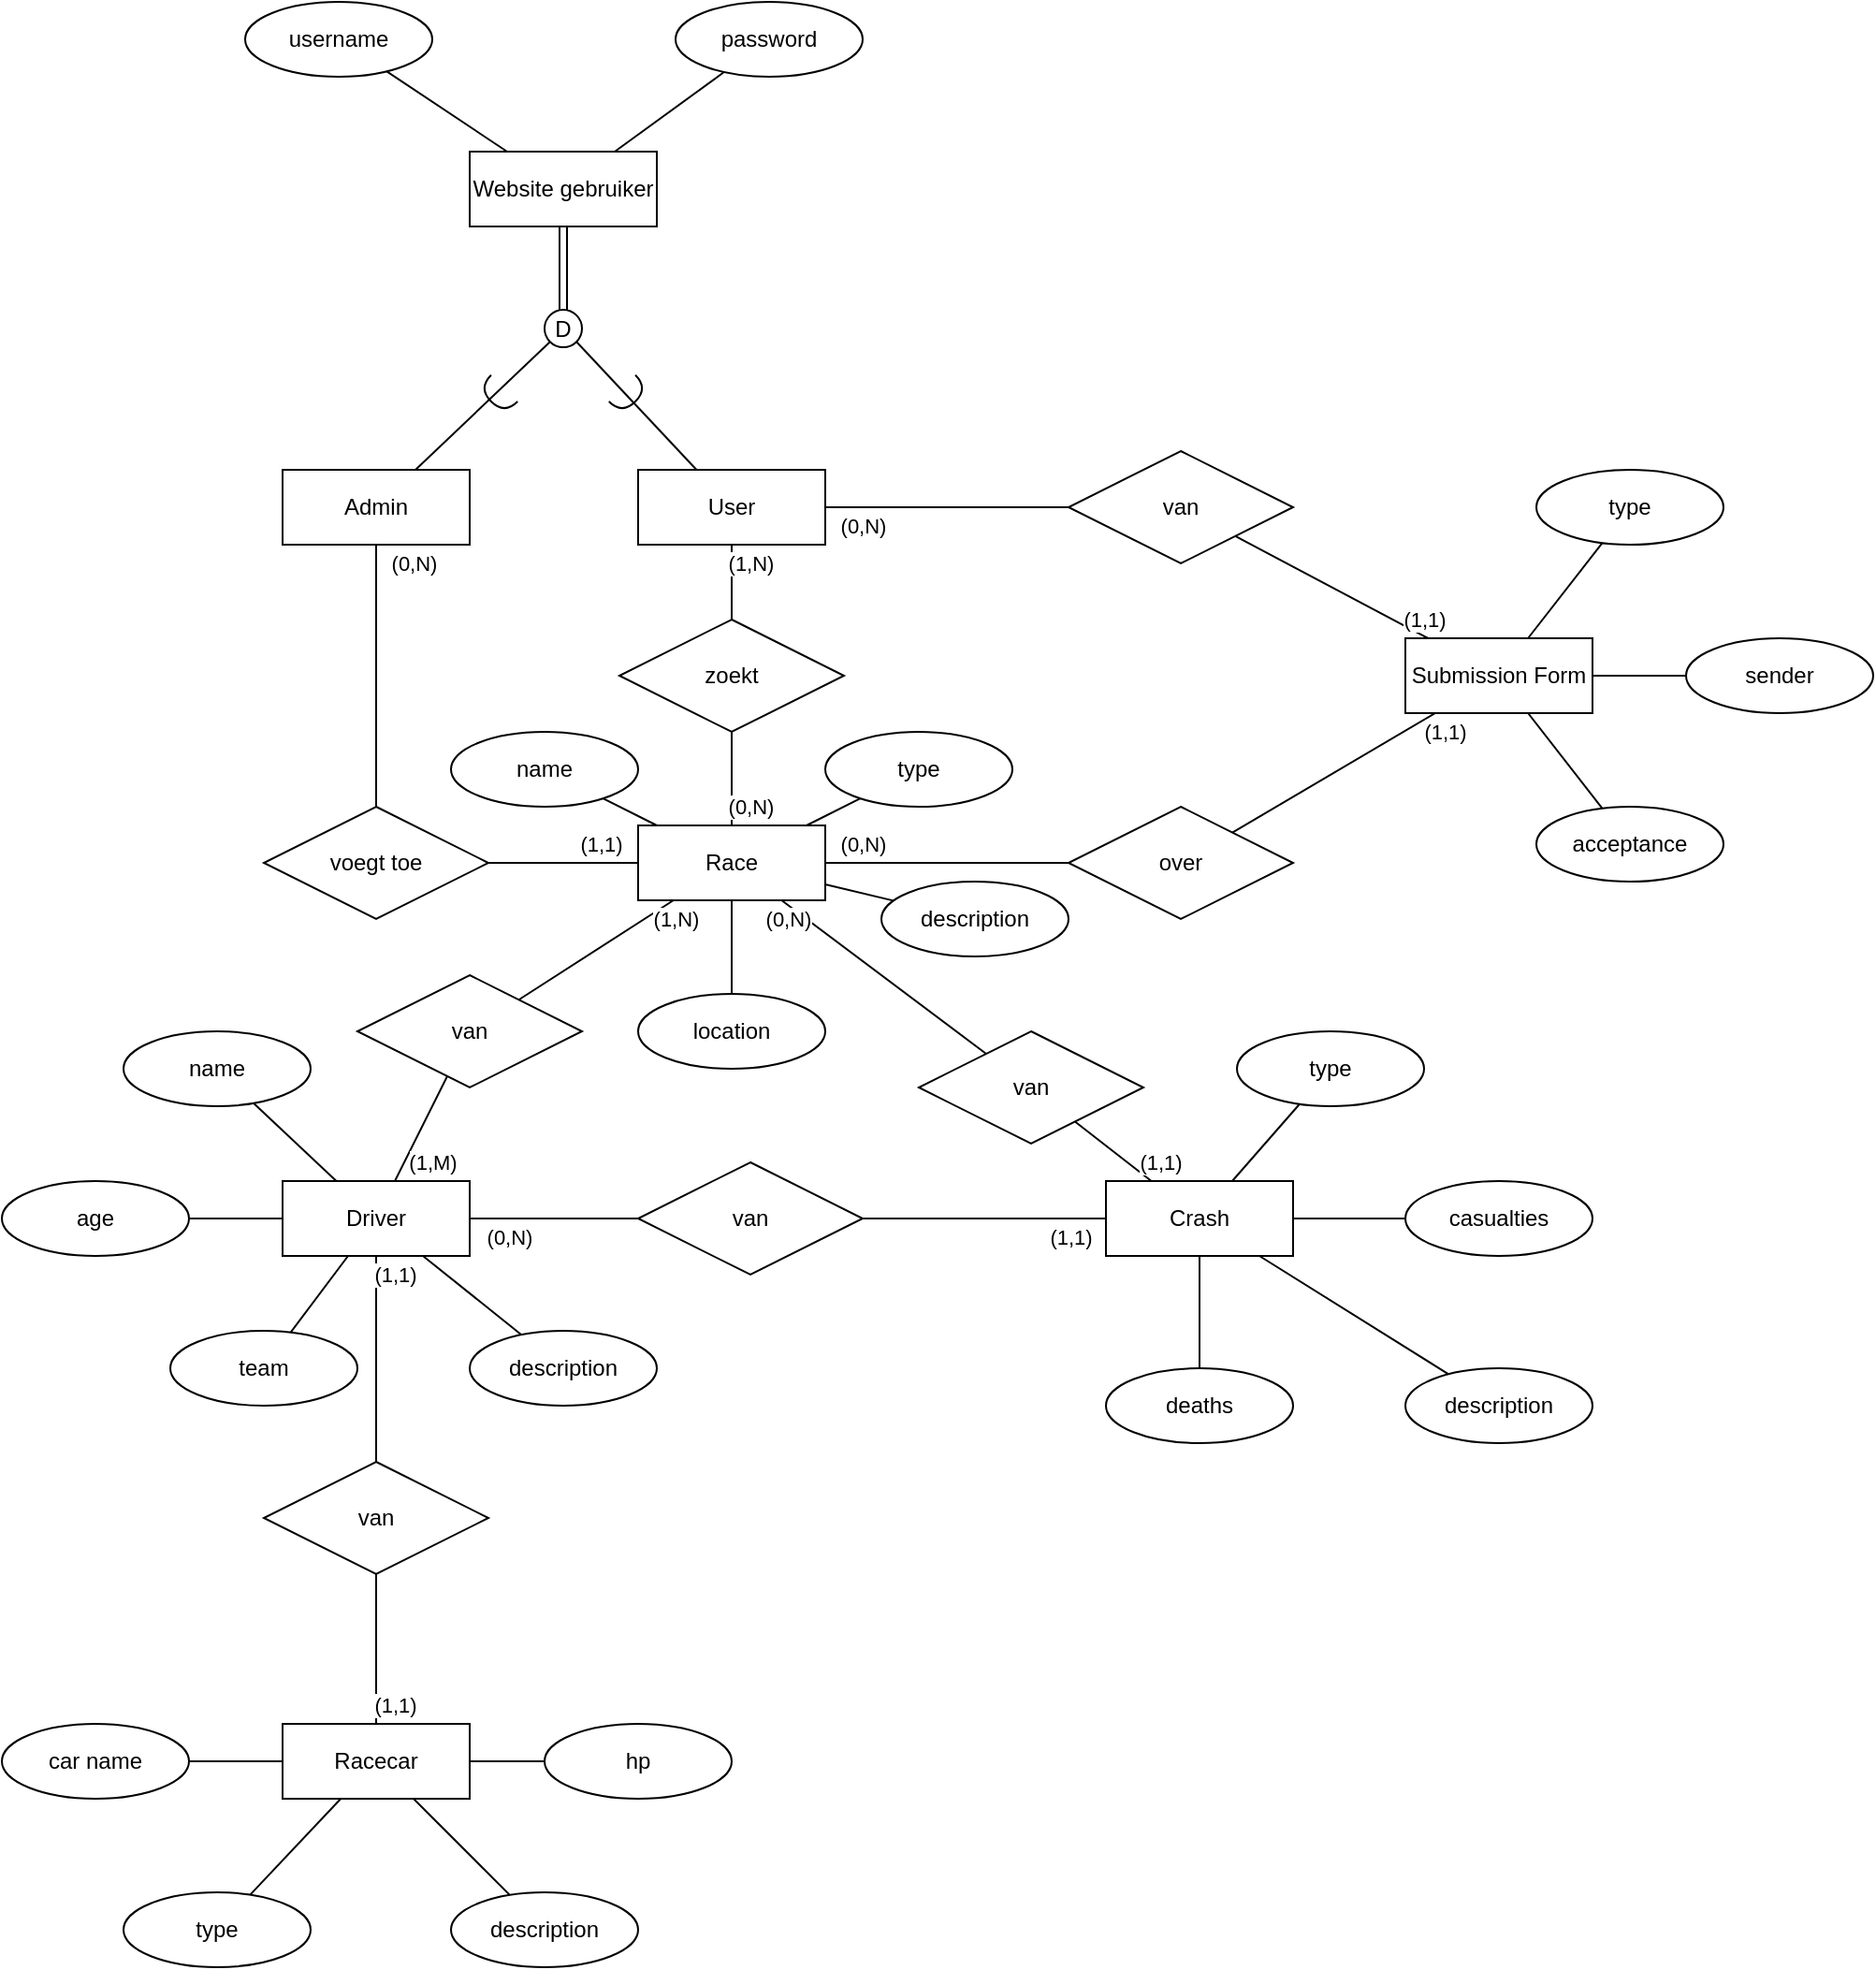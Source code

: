 <mxfile version="22.0.0" type="device">
  <diagram name="Page-1" id="zUk94RdtEplbQtE_gIZY">
    <mxGraphModel dx="1455" dy="815" grid="1" gridSize="10" guides="1" tooltips="1" connect="1" arrows="1" fold="1" page="1" pageScale="1" pageWidth="850" pageHeight="1100" math="0" shadow="0">
      <root>
        <mxCell id="0" />
        <mxCell id="1" parent="0" />
        <mxCell id="OFV2m61yRxYKHti0W88Y-1" value="User" style="whiteSpace=wrap;html=1;align=center;" parent="1" vertex="1">
          <mxGeometry x="-200" y="490" width="100" height="40" as="geometry" />
        </mxCell>
        <mxCell id="OFV2m61yRxYKHti0W88Y-3" value="Crash" style="whiteSpace=wrap;html=1;align=center;" parent="1" vertex="1">
          <mxGeometry x="50" y="870" width="100" height="40" as="geometry" />
        </mxCell>
        <mxCell id="OFV2m61yRxYKHti0W88Y-4" value="Race" style="whiteSpace=wrap;html=1;align=center;" parent="1" vertex="1">
          <mxGeometry x="-200" y="680" width="100" height="40" as="geometry" />
        </mxCell>
        <mxCell id="OFV2m61yRxYKHti0W88Y-5" value="Driver" style="whiteSpace=wrap;html=1;align=center;" parent="1" vertex="1">
          <mxGeometry x="-390" y="870" width="100" height="40" as="geometry" />
        </mxCell>
        <mxCell id="OFV2m61yRxYKHti0W88Y-6" value="van" style="shape=rhombus;perimeter=rhombusPerimeter;whiteSpace=wrap;html=1;align=center;" parent="1" vertex="1">
          <mxGeometry x="-350" y="760" width="120" height="60" as="geometry" />
        </mxCell>
        <mxCell id="OFV2m61yRxYKHti0W88Y-27" value="" style="endArrow=none;html=1;rounded=0;" parent="1" source="OFV2m61yRxYKHti0W88Y-5" target="OFV2m61yRxYKHti0W88Y-6" edge="1">
          <mxGeometry relative="1" as="geometry">
            <mxPoint y="440" as="sourcePoint" />
            <mxPoint x="160" y="440" as="targetPoint" />
          </mxGeometry>
        </mxCell>
        <mxCell id="nzXkf1djjyw_8Yi89HTi-10" value="(1,M)" style="edgeLabel;html=1;align=center;verticalAlign=middle;resizable=0;points=[];" vertex="1" connectable="0" parent="OFV2m61yRxYKHti0W88Y-27">
          <mxGeometry x="0.1" y="3" relative="1" as="geometry">
            <mxPoint x="7" y="22" as="offset" />
          </mxGeometry>
        </mxCell>
        <mxCell id="OFV2m61yRxYKHti0W88Y-28" value="" style="endArrow=none;html=1;rounded=0;" parent="1" source="OFV2m61yRxYKHti0W88Y-6" target="OFV2m61yRxYKHti0W88Y-4" edge="1">
          <mxGeometry relative="1" as="geometry">
            <mxPoint x="75" y="650" as="sourcePoint" />
            <mxPoint x="152" y="606" as="targetPoint" />
            <Array as="points" />
          </mxGeometry>
        </mxCell>
        <mxCell id="nzXkf1djjyw_8Yi89HTi-9" value="(1,N)" style="edgeLabel;html=1;align=center;verticalAlign=middle;resizable=0;points=[];" vertex="1" connectable="0" parent="OFV2m61yRxYKHti0W88Y-28">
          <mxGeometry x="0.21" y="2" relative="1" as="geometry">
            <mxPoint x="35" y="-10" as="offset" />
          </mxGeometry>
        </mxCell>
        <mxCell id="OFV2m61yRxYKHti0W88Y-29" value="van" style="shape=rhombus;perimeter=rhombusPerimeter;whiteSpace=wrap;html=1;align=center;" parent="1" vertex="1">
          <mxGeometry x="-50" y="790" width="120" height="60" as="geometry" />
        </mxCell>
        <mxCell id="OFV2m61yRxYKHti0W88Y-30" value="" style="endArrow=none;html=1;rounded=0;" parent="1" source="OFV2m61yRxYKHti0W88Y-29" target="OFV2m61yRxYKHti0W88Y-4" edge="1">
          <mxGeometry relative="1" as="geometry">
            <mxPoint y="440" as="sourcePoint" />
            <mxPoint x="160" y="440" as="targetPoint" />
          </mxGeometry>
        </mxCell>
        <mxCell id="nzXkf1djjyw_8Yi89HTi-12" value="(0,N)" style="edgeLabel;html=1;align=center;verticalAlign=middle;resizable=0;points=[];" vertex="1" connectable="0" parent="OFV2m61yRxYKHti0W88Y-30">
          <mxGeometry x="0.073" y="2" relative="1" as="geometry">
            <mxPoint x="-46" y="-30" as="offset" />
          </mxGeometry>
        </mxCell>
        <mxCell id="OFV2m61yRxYKHti0W88Y-31" value="" style="endArrow=none;html=1;rounded=0;" parent="1" source="OFV2m61yRxYKHti0W88Y-29" target="OFV2m61yRxYKHti0W88Y-3" edge="1">
          <mxGeometry relative="1" as="geometry">
            <mxPoint y="440" as="sourcePoint" />
            <mxPoint x="160" y="440" as="targetPoint" />
          </mxGeometry>
        </mxCell>
        <mxCell id="nzXkf1djjyw_8Yi89HTi-13" value="(1,1)" style="edgeLabel;html=1;align=center;verticalAlign=middle;resizable=0;points=[];" vertex="1" connectable="0" parent="OFV2m61yRxYKHti0W88Y-31">
          <mxGeometry x="-0.122" relative="1" as="geometry">
            <mxPoint x="28" y="8" as="offset" />
          </mxGeometry>
        </mxCell>
        <mxCell id="OFV2m61yRxYKHti0W88Y-32" value="Submission Form" style="whiteSpace=wrap;html=1;align=center;" parent="1" vertex="1">
          <mxGeometry x="210" y="580" width="100" height="40" as="geometry" />
        </mxCell>
        <mxCell id="OFV2m61yRxYKHti0W88Y-33" value="" style="endArrow=none;html=1;rounded=0;" parent="1" source="OFV2m61yRxYKHti0W88Y-1" target="OFV2m61yRxYKHti0W88Y-34" edge="1">
          <mxGeometry relative="1" as="geometry">
            <mxPoint y="570" as="sourcePoint" />
            <mxPoint x="160" y="570" as="targetPoint" />
          </mxGeometry>
        </mxCell>
        <mxCell id="nzXkf1djjyw_8Yi89HTi-1" value="(0,N)" style="edgeLabel;html=1;align=center;verticalAlign=middle;resizable=0;points=[];" vertex="1" connectable="0" parent="OFV2m61yRxYKHti0W88Y-33">
          <mxGeometry x="-0.615" relative="1" as="geometry">
            <mxPoint x="-5" y="10" as="offset" />
          </mxGeometry>
        </mxCell>
        <mxCell id="OFV2m61yRxYKHti0W88Y-34" value="van" style="shape=rhombus;perimeter=rhombusPerimeter;whiteSpace=wrap;html=1;align=center;" parent="1" vertex="1">
          <mxGeometry x="30" y="480" width="120" height="60" as="geometry" />
        </mxCell>
        <mxCell id="OFV2m61yRxYKHti0W88Y-35" value="" style="endArrow=none;html=1;rounded=0;" parent="1" source="OFV2m61yRxYKHti0W88Y-32" target="OFV2m61yRxYKHti0W88Y-34" edge="1">
          <mxGeometry relative="1" as="geometry">
            <mxPoint x="-7" y="500" as="sourcePoint" />
            <mxPoint x="63" y="457" as="targetPoint" />
          </mxGeometry>
        </mxCell>
        <mxCell id="nzXkf1djjyw_8Yi89HTi-2" value="(1,1)" style="edgeLabel;html=1;align=center;verticalAlign=middle;resizable=0;points=[];" vertex="1" connectable="0" parent="OFV2m61yRxYKHti0W88Y-35">
          <mxGeometry x="-0.145" relative="1" as="geometry">
            <mxPoint x="42" y="13" as="offset" />
          </mxGeometry>
        </mxCell>
        <mxCell id="OFV2m61yRxYKHti0W88Y-36" value="zoekt" style="shape=rhombus;perimeter=rhombusPerimeter;whiteSpace=wrap;html=1;align=center;" parent="1" vertex="1">
          <mxGeometry x="-210" y="570" width="120" height="60" as="geometry" />
        </mxCell>
        <mxCell id="OFV2m61yRxYKHti0W88Y-38" value="D" style="ellipse;whiteSpace=wrap;html=1;aspect=fixed;" parent="1" vertex="1">
          <mxGeometry x="-250" y="404.53" width="20" height="20" as="geometry" />
        </mxCell>
        <mxCell id="OFV2m61yRxYKHti0W88Y-39" style="edgeStyle=none;shape=connector;rounded=0;orthogonalLoop=1;jettySize=auto;html=1;entryX=0;entryY=1;entryDx=0;entryDy=0;labelBackgroundColor=default;strokeColor=default;align=center;verticalAlign=middle;fontFamily=Helvetica;fontSize=11;fontColor=default;endArrow=none;endFill=0;" parent="1" source="OFV2m61yRxYKHti0W88Y-45" target="OFV2m61yRxYKHti0W88Y-38" edge="1">
          <mxGeometry relative="1" as="geometry">
            <mxPoint x="-304" y="465" as="sourcePoint" />
          </mxGeometry>
        </mxCell>
        <mxCell id="OFV2m61yRxYKHti0W88Y-40" style="edgeStyle=none;shape=connector;rounded=0;orthogonalLoop=1;jettySize=auto;html=1;entryX=1;entryY=1;entryDx=0;entryDy=0;labelBackgroundColor=default;strokeColor=default;align=center;verticalAlign=middle;fontFamily=Helvetica;fontSize=11;fontColor=default;endArrow=none;endFill=0;" parent="1" source="OFV2m61yRxYKHti0W88Y-1" target="OFV2m61yRxYKHti0W88Y-38" edge="1">
          <mxGeometry relative="1" as="geometry">
            <mxPoint x="-130" y="450" as="sourcePoint" />
          </mxGeometry>
        </mxCell>
        <mxCell id="OFV2m61yRxYKHti0W88Y-41" value="" style="shape=link;html=1;rounded=0;labelBackgroundColor=default;strokeColor=default;align=center;verticalAlign=middle;fontFamily=Helvetica;fontSize=11;fontColor=default;endArrow=none;endFill=0;entryX=0.5;entryY=0;entryDx=0;entryDy=0;" parent="1" source="OFV2m61yRxYKHti0W88Y-44" target="OFV2m61yRxYKHti0W88Y-38" edge="1">
          <mxGeometry width="100" relative="1" as="geometry">
            <mxPoint x="-240" y="355" as="sourcePoint" />
            <mxPoint x="-160" y="374.53" as="targetPoint" />
          </mxGeometry>
        </mxCell>
        <mxCell id="OFV2m61yRxYKHti0W88Y-42" value="" style="shape=requiredInterface;html=1;verticalLabelPosition=bottom;sketch=0;fontFamily=Helvetica;fontSize=11;fontColor=default;rotation=135;" parent="1" vertex="1">
          <mxGeometry x="-280" y="440" width="10" height="20" as="geometry" />
        </mxCell>
        <mxCell id="OFV2m61yRxYKHti0W88Y-43" value="" style="shape=requiredInterface;html=1;verticalLabelPosition=bottom;sketch=0;fontFamily=Helvetica;fontSize=11;fontColor=default;rotation=45;" parent="1" vertex="1">
          <mxGeometry x="-210" y="440" width="10" height="20" as="geometry" />
        </mxCell>
        <mxCell id="OFV2m61yRxYKHti0W88Y-44" value="Website gebruiker" style="whiteSpace=wrap;html=1;align=center;" parent="1" vertex="1">
          <mxGeometry x="-290" y="320" width="100" height="40" as="geometry" />
        </mxCell>
        <mxCell id="OFV2m61yRxYKHti0W88Y-45" value="Admin" style="whiteSpace=wrap;html=1;align=center;" parent="1" vertex="1">
          <mxGeometry x="-390" y="490" width="100" height="40" as="geometry" />
        </mxCell>
        <mxCell id="OFV2m61yRxYKHti0W88Y-46" value="over" style="shape=rhombus;perimeter=rhombusPerimeter;whiteSpace=wrap;html=1;align=center;" parent="1" vertex="1">
          <mxGeometry x="30" y="670" width="120" height="60" as="geometry" />
        </mxCell>
        <mxCell id="OFV2m61yRxYKHti0W88Y-47" value="" style="endArrow=none;html=1;rounded=0;" parent="1" source="OFV2m61yRxYKHti0W88Y-32" target="OFV2m61yRxYKHti0W88Y-46" edge="1">
          <mxGeometry relative="1" as="geometry">
            <mxPoint x="240" y="520" as="sourcePoint" />
            <mxPoint x="160" y="520" as="targetPoint" />
          </mxGeometry>
        </mxCell>
        <mxCell id="nzXkf1djjyw_8Yi89HTi-3" value="(1,1)" style="edgeLabel;html=1;align=center;verticalAlign=middle;resizable=0;points=[];" vertex="1" connectable="0" parent="OFV2m61yRxYKHti0W88Y-47">
          <mxGeometry x="-0.146" y="-1" relative="1" as="geometry">
            <mxPoint x="51" y="-17" as="offset" />
          </mxGeometry>
        </mxCell>
        <mxCell id="OFV2m61yRxYKHti0W88Y-48" value="" style="endArrow=none;html=1;rounded=0;" parent="1" source="OFV2m61yRxYKHti0W88Y-46" target="OFV2m61yRxYKHti0W88Y-4" edge="1">
          <mxGeometry relative="1" as="geometry">
            <mxPoint x="268" y="540" as="sourcePoint" />
            <mxPoint x="211" y="591" as="targetPoint" />
          </mxGeometry>
        </mxCell>
        <mxCell id="nzXkf1djjyw_8Yi89HTi-4" value="(0,N)" style="edgeLabel;html=1;align=center;verticalAlign=middle;resizable=0;points=[];" vertex="1" connectable="0" parent="OFV2m61yRxYKHti0W88Y-48">
          <mxGeometry x="0.231" y="-2" relative="1" as="geometry">
            <mxPoint x="-30" y="-8" as="offset" />
          </mxGeometry>
        </mxCell>
        <mxCell id="OFV2m61yRxYKHti0W88Y-49" value="" style="endArrow=none;html=1;rounded=0;" parent="1" source="OFV2m61yRxYKHti0W88Y-1" target="OFV2m61yRxYKHti0W88Y-36" edge="1">
          <mxGeometry relative="1" as="geometry">
            <mxPoint x="-90" y="520" as="sourcePoint" />
            <mxPoint x="40" y="520" as="targetPoint" />
          </mxGeometry>
        </mxCell>
        <mxCell id="nzXkf1djjyw_8Yi89HTi-5" value="(1,N)" style="edgeLabel;html=1;align=center;verticalAlign=middle;resizable=0;points=[];" vertex="1" connectable="0" parent="OFV2m61yRxYKHti0W88Y-49">
          <mxGeometry x="-0.4" y="3" relative="1" as="geometry">
            <mxPoint x="7" y="-2" as="offset" />
          </mxGeometry>
        </mxCell>
        <mxCell id="OFV2m61yRxYKHti0W88Y-50" value="" style="endArrow=none;html=1;rounded=0;" parent="1" source="OFV2m61yRxYKHti0W88Y-4" target="OFV2m61yRxYKHti0W88Y-36" edge="1">
          <mxGeometry relative="1" as="geometry">
            <mxPoint x="-130" y="540" as="sourcePoint" />
            <mxPoint x="-112" y="576" as="targetPoint" />
          </mxGeometry>
        </mxCell>
        <mxCell id="nzXkf1djjyw_8Yi89HTi-6" value="(0,N)" style="edgeLabel;html=1;align=center;verticalAlign=middle;resizable=0;points=[];" vertex="1" connectable="0" parent="OFV2m61yRxYKHti0W88Y-50">
          <mxGeometry y="1" relative="1" as="geometry">
            <mxPoint x="11" y="15" as="offset" />
          </mxGeometry>
        </mxCell>
        <mxCell id="OFV2m61yRxYKHti0W88Y-51" value="voegt toe" style="shape=rhombus;perimeter=rhombusPerimeter;whiteSpace=wrap;html=1;align=center;" parent="1" vertex="1">
          <mxGeometry x="-400" y="670" width="120" height="60" as="geometry" />
        </mxCell>
        <mxCell id="OFV2m61yRxYKHti0W88Y-52" value="" style="endArrow=none;html=1;rounded=0;" parent="1" source="OFV2m61yRxYKHti0W88Y-45" target="OFV2m61yRxYKHti0W88Y-51" edge="1">
          <mxGeometry relative="1" as="geometry">
            <mxPoint x="-129" y="540" as="sourcePoint" />
            <mxPoint x="-103" y="587" as="targetPoint" />
          </mxGeometry>
        </mxCell>
        <mxCell id="nzXkf1djjyw_8Yi89HTi-7" value="(0,N)" style="edgeLabel;html=1;align=center;verticalAlign=middle;resizable=0;points=[];" vertex="1" connectable="0" parent="OFV2m61yRxYKHti0W88Y-52">
          <mxGeometry x="-0.171" y="1" relative="1" as="geometry">
            <mxPoint x="19" y="-48" as="offset" />
          </mxGeometry>
        </mxCell>
        <mxCell id="OFV2m61yRxYKHti0W88Y-53" value="" style="endArrow=none;html=1;rounded=0;" parent="1" source="OFV2m61yRxYKHti0W88Y-4" target="OFV2m61yRxYKHti0W88Y-51" edge="1">
          <mxGeometry relative="1" as="geometry">
            <mxPoint x="-311" y="540" as="sourcePoint" />
            <mxPoint x="-281" y="606" as="targetPoint" />
          </mxGeometry>
        </mxCell>
        <mxCell id="nzXkf1djjyw_8Yi89HTi-8" value="(1,1)" style="edgeLabel;html=1;align=center;verticalAlign=middle;resizable=0;points=[];" vertex="1" connectable="0" parent="OFV2m61yRxYKHti0W88Y-53">
          <mxGeometry x="0.075" y="3" relative="1" as="geometry">
            <mxPoint x="23" y="-13" as="offset" />
          </mxGeometry>
        </mxCell>
        <mxCell id="OFV2m61yRxYKHti0W88Y-54" value="van" style="shape=rhombus;perimeter=rhombusPerimeter;whiteSpace=wrap;html=1;align=center;" parent="1" vertex="1">
          <mxGeometry x="-200" y="860" width="120" height="60" as="geometry" />
        </mxCell>
        <mxCell id="OFV2m61yRxYKHti0W88Y-55" value="" style="endArrow=none;html=1;rounded=0;" parent="1" source="OFV2m61yRxYKHti0W88Y-54" target="OFV2m61yRxYKHti0W88Y-5" edge="1">
          <mxGeometry relative="1" as="geometry">
            <mxPoint x="-44" y="782" as="sourcePoint" />
            <mxPoint x="-113" y="730" as="targetPoint" />
          </mxGeometry>
        </mxCell>
        <mxCell id="nzXkf1djjyw_8Yi89HTi-14" value="(0,N)" style="edgeLabel;html=1;align=center;verticalAlign=middle;resizable=0;points=[];" vertex="1" connectable="0" parent="OFV2m61yRxYKHti0W88Y-55">
          <mxGeometry x="-0.185" y="-2" relative="1" as="geometry">
            <mxPoint x="-33" y="12" as="offset" />
          </mxGeometry>
        </mxCell>
        <mxCell id="OFV2m61yRxYKHti0W88Y-56" value="" style="endArrow=none;html=1;rounded=0;" parent="1" source="OFV2m61yRxYKHti0W88Y-3" target="OFV2m61yRxYKHti0W88Y-54" edge="1">
          <mxGeometry relative="1" as="geometry">
            <mxPoint x="-190" y="900" as="sourcePoint" />
            <mxPoint x="-280" y="900" as="targetPoint" />
          </mxGeometry>
        </mxCell>
        <mxCell id="nzXkf1djjyw_8Yi89HTi-15" value="(1,1)" style="edgeLabel;html=1;align=center;verticalAlign=middle;resizable=0;points=[];" vertex="1" connectable="0" parent="OFV2m61yRxYKHti0W88Y-56">
          <mxGeometry x="0.333" y="1" relative="1" as="geometry">
            <mxPoint x="67" y="9" as="offset" />
          </mxGeometry>
        </mxCell>
        <mxCell id="OFV2m61yRxYKHti0W88Y-57" value="name" style="ellipse;whiteSpace=wrap;html=1;align=center;" parent="1" vertex="1">
          <mxGeometry x="-475" y="790" width="100" height="40" as="geometry" />
        </mxCell>
        <mxCell id="OFV2m61yRxYKHti0W88Y-58" value="age" style="ellipse;whiteSpace=wrap;html=1;align=center;" parent="1" vertex="1">
          <mxGeometry x="-540" y="870" width="100" height="40" as="geometry" />
        </mxCell>
        <mxCell id="OFV2m61yRxYKHti0W88Y-59" value="team" style="ellipse;whiteSpace=wrap;html=1;align=center;" parent="1" vertex="1">
          <mxGeometry x="-450" y="950" width="100" height="40" as="geometry" />
        </mxCell>
        <mxCell id="OFV2m61yRxYKHti0W88Y-60" value="" style="endArrow=none;html=1;rounded=0;" parent="1" source="OFV2m61yRxYKHti0W88Y-57" target="OFV2m61yRxYKHti0W88Y-5" edge="1">
          <mxGeometry relative="1" as="geometry">
            <mxPoint x="-308" y="880" as="sourcePoint" />
            <mxPoint x="-241" y="819" as="targetPoint" />
          </mxGeometry>
        </mxCell>
        <mxCell id="OFV2m61yRxYKHti0W88Y-61" value="" style="endArrow=none;html=1;rounded=0;" parent="1" source="OFV2m61yRxYKHti0W88Y-58" target="OFV2m61yRxYKHti0W88Y-5" edge="1">
          <mxGeometry relative="1" as="geometry">
            <mxPoint x="-396" y="838" as="sourcePoint" />
            <mxPoint x="-351" y="880" as="targetPoint" />
          </mxGeometry>
        </mxCell>
        <mxCell id="OFV2m61yRxYKHti0W88Y-62" value="" style="endArrow=none;html=1;rounded=0;" parent="1" source="OFV2m61yRxYKHti0W88Y-59" target="OFV2m61yRxYKHti0W88Y-5" edge="1">
          <mxGeometry relative="1" as="geometry">
            <mxPoint x="-400" y="970" as="sourcePoint" />
            <mxPoint x="-380" y="900" as="targetPoint" />
          </mxGeometry>
        </mxCell>
        <mxCell id="OFV2m61yRxYKHti0W88Y-63" value="Racecar" style="whiteSpace=wrap;html=1;align=center;" parent="1" vertex="1">
          <mxGeometry x="-390" y="1160" width="100" height="40" as="geometry" />
        </mxCell>
        <mxCell id="OFV2m61yRxYKHti0W88Y-64" value="van" style="shape=rhombus;perimeter=rhombusPerimeter;whiteSpace=wrap;html=1;align=center;" parent="1" vertex="1">
          <mxGeometry x="-400" y="1020" width="120" height="60" as="geometry" />
        </mxCell>
        <mxCell id="OFV2m61yRxYKHti0W88Y-65" value="" style="endArrow=none;html=1;rounded=0;" parent="1" source="OFV2m61yRxYKHti0W88Y-64" target="OFV2m61yRxYKHti0W88Y-5" edge="1">
          <mxGeometry relative="1" as="geometry">
            <mxPoint x="-190" y="900" as="sourcePoint" />
            <mxPoint x="-280" y="900" as="targetPoint" />
          </mxGeometry>
        </mxCell>
        <mxCell id="nzXkf1djjyw_8Yi89HTi-16" value="(1,1)" style="edgeLabel;html=1;align=center;verticalAlign=middle;resizable=0;points=[];" vertex="1" connectable="0" parent="OFV2m61yRxYKHti0W88Y-65">
          <mxGeometry x="-0.345" y="2" relative="1" as="geometry">
            <mxPoint x="12" y="-64" as="offset" />
          </mxGeometry>
        </mxCell>
        <mxCell id="OFV2m61yRxYKHti0W88Y-66" value="" style="endArrow=none;html=1;rounded=0;" parent="1" source="OFV2m61yRxYKHti0W88Y-64" target="OFV2m61yRxYKHti0W88Y-63" edge="1">
          <mxGeometry relative="1" as="geometry">
            <mxPoint x="-262" y="961" as="sourcePoint" />
            <mxPoint x="-307" y="920" as="targetPoint" />
          </mxGeometry>
        </mxCell>
        <mxCell id="nzXkf1djjyw_8Yi89HTi-17" value="(1,1)" style="edgeLabel;html=1;align=center;verticalAlign=middle;resizable=0;points=[];" vertex="1" connectable="0" parent="OFV2m61yRxYKHti0W88Y-66">
          <mxGeometry x="0.025" y="-2" relative="1" as="geometry">
            <mxPoint x="12" y="29" as="offset" />
          </mxGeometry>
        </mxCell>
        <mxCell id="OFV2m61yRxYKHti0W88Y-67" value="car name" style="ellipse;whiteSpace=wrap;html=1;align=center;" parent="1" vertex="1">
          <mxGeometry x="-540" y="1160" width="100" height="40" as="geometry" />
        </mxCell>
        <mxCell id="OFV2m61yRxYKHti0W88Y-68" value="type" style="ellipse;whiteSpace=wrap;html=1;align=center;" parent="1" vertex="1">
          <mxGeometry x="-475" y="1250" width="100" height="40" as="geometry" />
        </mxCell>
        <mxCell id="OFV2m61yRxYKHti0W88Y-69" value="hp" style="ellipse;whiteSpace=wrap;html=1;align=center;" parent="1" vertex="1">
          <mxGeometry x="-250" y="1160" width="100" height="40" as="geometry" />
        </mxCell>
        <mxCell id="OFV2m61yRxYKHti0W88Y-70" value="" style="endArrow=none;html=1;rounded=0;" parent="1" source="OFV2m61yRxYKHti0W88Y-69" target="OFV2m61yRxYKHti0W88Y-63" edge="1">
          <mxGeometry relative="1" as="geometry">
            <mxPoint x="-330" y="1090" as="sourcePoint" />
            <mxPoint x="-330" y="1170" as="targetPoint" />
          </mxGeometry>
        </mxCell>
        <mxCell id="OFV2m61yRxYKHti0W88Y-71" value="" style="endArrow=none;html=1;rounded=0;" parent="1" source="OFV2m61yRxYKHti0W88Y-63" target="OFV2m61yRxYKHti0W88Y-67" edge="1">
          <mxGeometry relative="1" as="geometry">
            <mxPoint x="-240" y="1190" as="sourcePoint" />
            <mxPoint x="-280" y="1190" as="targetPoint" />
          </mxGeometry>
        </mxCell>
        <mxCell id="OFV2m61yRxYKHti0W88Y-73" value="" style="endArrow=none;html=1;rounded=0;" parent="1" source="OFV2m61yRxYKHti0W88Y-63" target="OFV2m61yRxYKHti0W88Y-68" edge="1">
          <mxGeometry relative="1" as="geometry">
            <mxPoint x="-380" y="1190" as="sourcePoint" />
            <mxPoint x="-346" y="1262" as="targetPoint" />
          </mxGeometry>
        </mxCell>
        <mxCell id="OFV2m61yRxYKHti0W88Y-74" value="type" style="ellipse;whiteSpace=wrap;html=1;align=center;" parent="1" vertex="1">
          <mxGeometry x="-100" y="630" width="100" height="40" as="geometry" />
        </mxCell>
        <mxCell id="OFV2m61yRxYKHti0W88Y-75" value="name" style="ellipse;whiteSpace=wrap;html=1;align=center;" parent="1" vertex="1">
          <mxGeometry x="-300" y="630" width="100" height="40" as="geometry" />
        </mxCell>
        <mxCell id="OFV2m61yRxYKHti0W88Y-76" value="location" style="ellipse;whiteSpace=wrap;html=1;align=center;" parent="1" vertex="1">
          <mxGeometry x="-200" y="770" width="100" height="40" as="geometry" />
        </mxCell>
        <mxCell id="OFV2m61yRxYKHti0W88Y-77" value="" style="endArrow=none;html=1;rounded=0;" parent="1" source="OFV2m61yRxYKHti0W88Y-4" target="OFV2m61yRxYKHti0W88Y-75" edge="1">
          <mxGeometry relative="1" as="geometry">
            <mxPoint x="-4" y="812" as="sourcePoint" />
            <mxPoint x="-113" y="730" as="targetPoint" />
          </mxGeometry>
        </mxCell>
        <mxCell id="OFV2m61yRxYKHti0W88Y-78" value="" style="endArrow=none;html=1;rounded=0;" parent="1" source="OFV2m61yRxYKHti0W88Y-4" target="OFV2m61yRxYKHti0W88Y-74" edge="1">
          <mxGeometry relative="1" as="geometry">
            <mxPoint x="-180" y="690" as="sourcePoint" />
            <mxPoint x="-209" y="676" as="targetPoint" />
          </mxGeometry>
        </mxCell>
        <mxCell id="OFV2m61yRxYKHti0W88Y-79" value="" style="endArrow=none;html=1;rounded=0;" parent="1" source="OFV2m61yRxYKHti0W88Y-76" target="OFV2m61yRxYKHti0W88Y-4" edge="1">
          <mxGeometry relative="1" as="geometry">
            <mxPoint x="-100" y="690" as="sourcePoint" />
            <mxPoint x="-71" y="676" as="targetPoint" />
          </mxGeometry>
        </mxCell>
        <mxCell id="OFV2m61yRxYKHti0W88Y-80" value="type" style="ellipse;whiteSpace=wrap;html=1;align=center;" parent="1" vertex="1">
          <mxGeometry x="120" y="790" width="100" height="40" as="geometry" />
        </mxCell>
        <mxCell id="OFV2m61yRxYKHti0W88Y-81" value="casualties" style="ellipse;whiteSpace=wrap;html=1;align=center;" parent="1" vertex="1">
          <mxGeometry x="210" y="870" width="100" height="40" as="geometry" />
        </mxCell>
        <mxCell id="OFV2m61yRxYKHti0W88Y-82" value="deaths" style="ellipse;whiteSpace=wrap;html=1;align=center;" parent="1" vertex="1">
          <mxGeometry x="50" y="970" width="100" height="40" as="geometry" />
        </mxCell>
        <mxCell id="OFV2m61yRxYKHti0W88Y-83" value="" style="endArrow=none;html=1;rounded=0;" parent="1" source="OFV2m61yRxYKHti0W88Y-80" target="OFV2m61yRxYKHti0W88Y-3" edge="1">
          <mxGeometry relative="1" as="geometry">
            <mxPoint x="43" y="848" as="sourcePoint" />
            <mxPoint x="84" y="880" as="targetPoint" />
          </mxGeometry>
        </mxCell>
        <mxCell id="OFV2m61yRxYKHti0W88Y-84" value="" style="endArrow=none;html=1;rounded=0;" parent="1" source="OFV2m61yRxYKHti0W88Y-81" target="OFV2m61yRxYKHti0W88Y-3" edge="1">
          <mxGeometry relative="1" as="geometry">
            <mxPoint x="164" y="839" as="sourcePoint" />
            <mxPoint x="128" y="880" as="targetPoint" />
          </mxGeometry>
        </mxCell>
        <mxCell id="OFV2m61yRxYKHti0W88Y-85" value="" style="endArrow=none;html=1;rounded=0;" parent="1" source="OFV2m61yRxYKHti0W88Y-82" target="OFV2m61yRxYKHti0W88Y-3" edge="1">
          <mxGeometry relative="1" as="geometry">
            <mxPoint x="220" y="900" as="sourcePoint" />
            <mxPoint x="160" y="900" as="targetPoint" />
          </mxGeometry>
        </mxCell>
        <mxCell id="OFV2m61yRxYKHti0W88Y-86" value="description" style="ellipse;whiteSpace=wrap;html=1;align=center;" parent="1" vertex="1">
          <mxGeometry x="-70" y="710" width="100" height="40" as="geometry" />
        </mxCell>
        <mxCell id="OFV2m61yRxYKHti0W88Y-87" value="" style="endArrow=none;html=1;rounded=0;" parent="1" source="OFV2m61yRxYKHti0W88Y-86" target="OFV2m61yRxYKHti0W88Y-4" edge="1">
          <mxGeometry relative="1" as="geometry">
            <mxPoint x="-4" y="812" as="sourcePoint" />
            <mxPoint x="-113" y="730" as="targetPoint" />
          </mxGeometry>
        </mxCell>
        <mxCell id="OFV2m61yRxYKHti0W88Y-88" value="description" style="ellipse;whiteSpace=wrap;html=1;align=center;" parent="1" vertex="1">
          <mxGeometry x="210" y="970" width="100" height="40" as="geometry" />
        </mxCell>
        <mxCell id="OFV2m61yRxYKHti0W88Y-89" value="description" style="ellipse;whiteSpace=wrap;html=1;align=center;" parent="1" vertex="1">
          <mxGeometry x="-290" y="950" width="100" height="40" as="geometry" />
        </mxCell>
        <mxCell id="OFV2m61yRxYKHti0W88Y-90" value="description" style="ellipse;whiteSpace=wrap;html=1;align=center;" parent="1" vertex="1">
          <mxGeometry x="-300" y="1250" width="100" height="40" as="geometry" />
        </mxCell>
        <mxCell id="OFV2m61yRxYKHti0W88Y-91" value="" style="endArrow=none;html=1;rounded=0;" parent="1" source="OFV2m61yRxYKHti0W88Y-90" target="OFV2m61yRxYKHti0W88Y-63" edge="1">
          <mxGeometry relative="1" as="geometry">
            <mxPoint x="-240" y="1190" as="sourcePoint" />
            <mxPoint x="-280" y="1190" as="targetPoint" />
          </mxGeometry>
        </mxCell>
        <mxCell id="OFV2m61yRxYKHti0W88Y-92" value="" style="endArrow=none;html=1;rounded=0;" parent="1" source="OFV2m61yRxYKHti0W88Y-89" target="OFV2m61yRxYKHti0W88Y-5" edge="1">
          <mxGeometry relative="1" as="geometry">
            <mxPoint x="-310" y="880" as="sourcePoint" />
            <mxPoint x="-280" y="850" as="targetPoint" />
          </mxGeometry>
        </mxCell>
        <mxCell id="OFV2m61yRxYKHti0W88Y-93" value="" style="endArrow=none;html=1;rounded=0;" parent="1" source="OFV2m61yRxYKHti0W88Y-88" target="OFV2m61yRxYKHti0W88Y-3" edge="1">
          <mxGeometry relative="1" as="geometry">
            <mxPoint x="220" y="900" as="sourcePoint" />
            <mxPoint x="160" y="900" as="targetPoint" />
          </mxGeometry>
        </mxCell>
        <mxCell id="OFV2m61yRxYKHti0W88Y-94" value="type" style="ellipse;whiteSpace=wrap;html=1;align=center;" parent="1" vertex="1">
          <mxGeometry x="280" y="490" width="100" height="40" as="geometry" />
        </mxCell>
        <mxCell id="OFV2m61yRxYKHti0W88Y-95" value="sender" style="ellipse;whiteSpace=wrap;html=1;align=center;" parent="1" vertex="1">
          <mxGeometry x="360" y="580" width="100" height="40" as="geometry" />
        </mxCell>
        <mxCell id="OFV2m61yRxYKHti0W88Y-96" value="acceptance" style="ellipse;whiteSpace=wrap;html=1;align=center;" parent="1" vertex="1">
          <mxGeometry x="280" y="670" width="100" height="40" as="geometry" />
        </mxCell>
        <mxCell id="OFV2m61yRxYKHti0W88Y-97" value="" style="endArrow=none;html=1;rounded=0;" parent="1" source="OFV2m61yRxYKHti0W88Y-94" target="OFV2m61yRxYKHti0W88Y-32" edge="1">
          <mxGeometry relative="1" as="geometry">
            <mxPoint x="164" y="839" as="sourcePoint" />
            <mxPoint x="128" y="880" as="targetPoint" />
          </mxGeometry>
        </mxCell>
        <mxCell id="OFV2m61yRxYKHti0W88Y-98" value="" style="endArrow=none;html=1;rounded=0;" parent="1" source="OFV2m61yRxYKHti0W88Y-95" target="OFV2m61yRxYKHti0W88Y-32" edge="1">
          <mxGeometry relative="1" as="geometry">
            <mxPoint x="325" y="539" as="sourcePoint" />
            <mxPoint x="286" y="590" as="targetPoint" />
          </mxGeometry>
        </mxCell>
        <mxCell id="OFV2m61yRxYKHti0W88Y-99" value="" style="endArrow=none;html=1;rounded=0;" parent="1" source="OFV2m61yRxYKHti0W88Y-96" target="OFV2m61yRxYKHti0W88Y-32" edge="1">
          <mxGeometry relative="1" as="geometry">
            <mxPoint x="370" y="610" as="sourcePoint" />
            <mxPoint x="320" y="610" as="targetPoint" />
          </mxGeometry>
        </mxCell>
        <mxCell id="OFV2m61yRxYKHti0W88Y-100" value="username" style="ellipse;whiteSpace=wrap;html=1;align=center;" parent="1" vertex="1">
          <mxGeometry x="-410" y="240" width="100" height="40" as="geometry" />
        </mxCell>
        <mxCell id="OFV2m61yRxYKHti0W88Y-101" value="password" style="ellipse;whiteSpace=wrap;html=1;align=center;" parent="1" vertex="1">
          <mxGeometry x="-180" y="240" width="100" height="40" as="geometry" />
        </mxCell>
        <mxCell id="OFV2m61yRxYKHti0W88Y-102" value="" style="endArrow=none;html=1;rounded=0;" parent="1" source="OFV2m61yRxYKHti0W88Y-100" target="OFV2m61yRxYKHti0W88Y-44" edge="1">
          <mxGeometry relative="1" as="geometry">
            <mxPoint x="-270" y="460" as="sourcePoint" />
            <mxPoint x="-110" y="460" as="targetPoint" />
          </mxGeometry>
        </mxCell>
        <mxCell id="OFV2m61yRxYKHti0W88Y-103" value="" style="endArrow=none;html=1;rounded=0;" parent="1" source="OFV2m61yRxYKHti0W88Y-101" target="OFV2m61yRxYKHti0W88Y-44" edge="1">
          <mxGeometry relative="1" as="geometry">
            <mxPoint x="-324" y="287" as="sourcePoint" />
            <mxPoint x="-260" y="330" as="targetPoint" />
          </mxGeometry>
        </mxCell>
      </root>
    </mxGraphModel>
  </diagram>
</mxfile>
